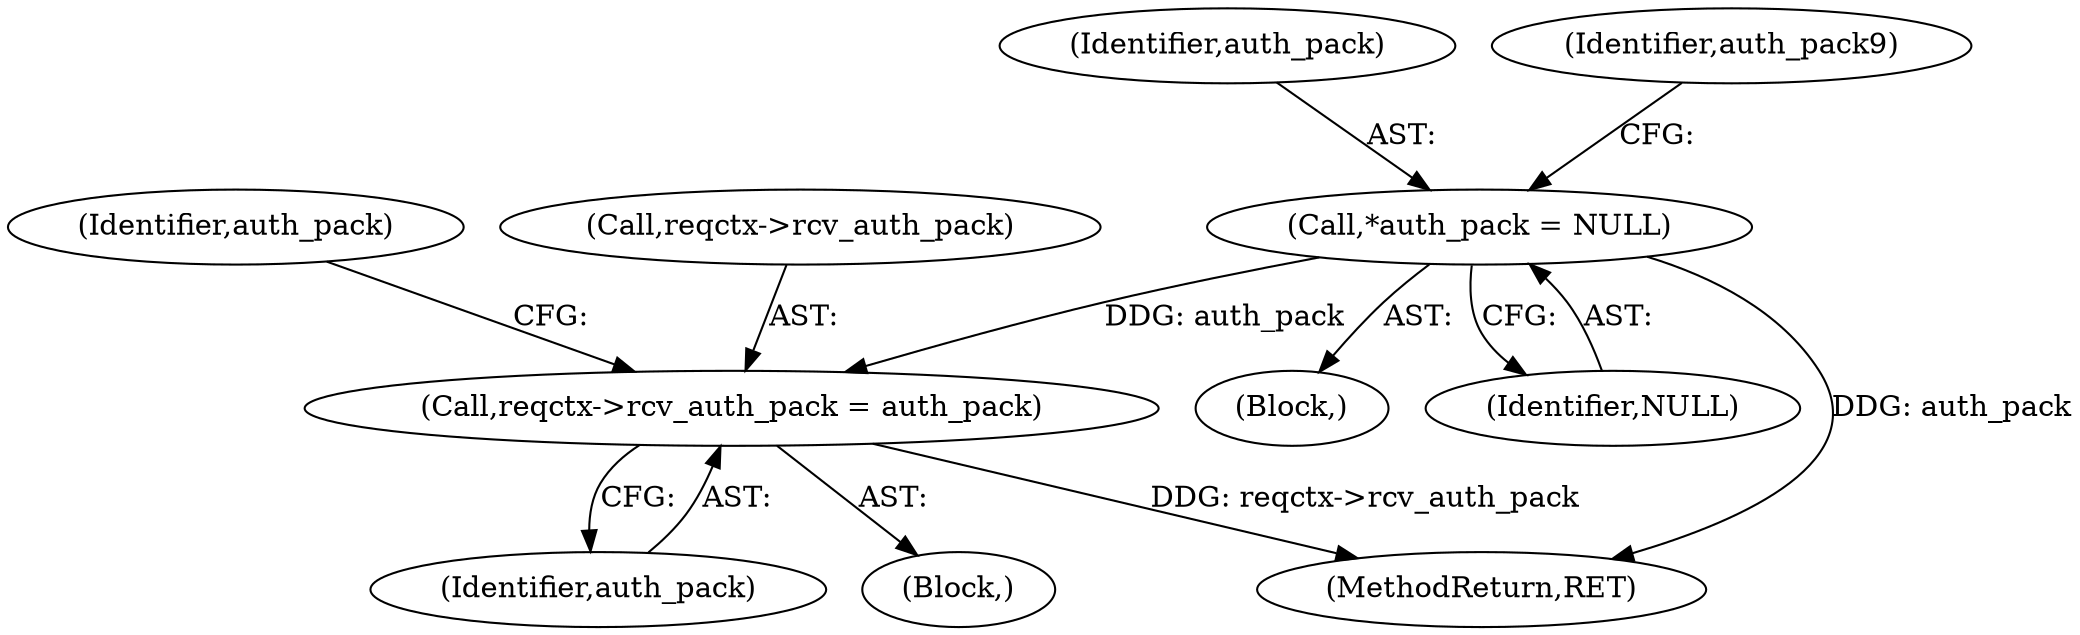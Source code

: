 digraph "0_krb5_e3b5a5e5267818c97750b266df50b6a3d4649604_1@pointer" {
"1000787" [label="(Call,reqctx->rcv_auth_pack = auth_pack)"];
"1000139" [label="(Call,*auth_pack = NULL)"];
"1000788" [label="(Call,reqctx->rcv_auth_pack)"];
"1000787" [label="(Call,reqctx->rcv_auth_pack = auth_pack)"];
"1000793" [label="(Identifier,auth_pack)"];
"1000953" [label="(MethodReturn,RET)"];
"1000141" [label="(Identifier,NULL)"];
"1000140" [label="(Identifier,auth_pack)"];
"1000791" [label="(Identifier,auth_pack)"];
"1000144" [label="(Identifier,auth_pack9)"];
"1000139" [label="(Call,*auth_pack = NULL)"];
"1000119" [label="(Block,)"];
"1000544" [label="(Block,)"];
"1000787" -> "1000544"  [label="AST: "];
"1000787" -> "1000791"  [label="CFG: "];
"1000788" -> "1000787"  [label="AST: "];
"1000791" -> "1000787"  [label="AST: "];
"1000793" -> "1000787"  [label="CFG: "];
"1000787" -> "1000953"  [label="DDG: reqctx->rcv_auth_pack"];
"1000139" -> "1000787"  [label="DDG: auth_pack"];
"1000139" -> "1000119"  [label="AST: "];
"1000139" -> "1000141"  [label="CFG: "];
"1000140" -> "1000139"  [label="AST: "];
"1000141" -> "1000139"  [label="AST: "];
"1000144" -> "1000139"  [label="CFG: "];
"1000139" -> "1000953"  [label="DDG: auth_pack"];
}
